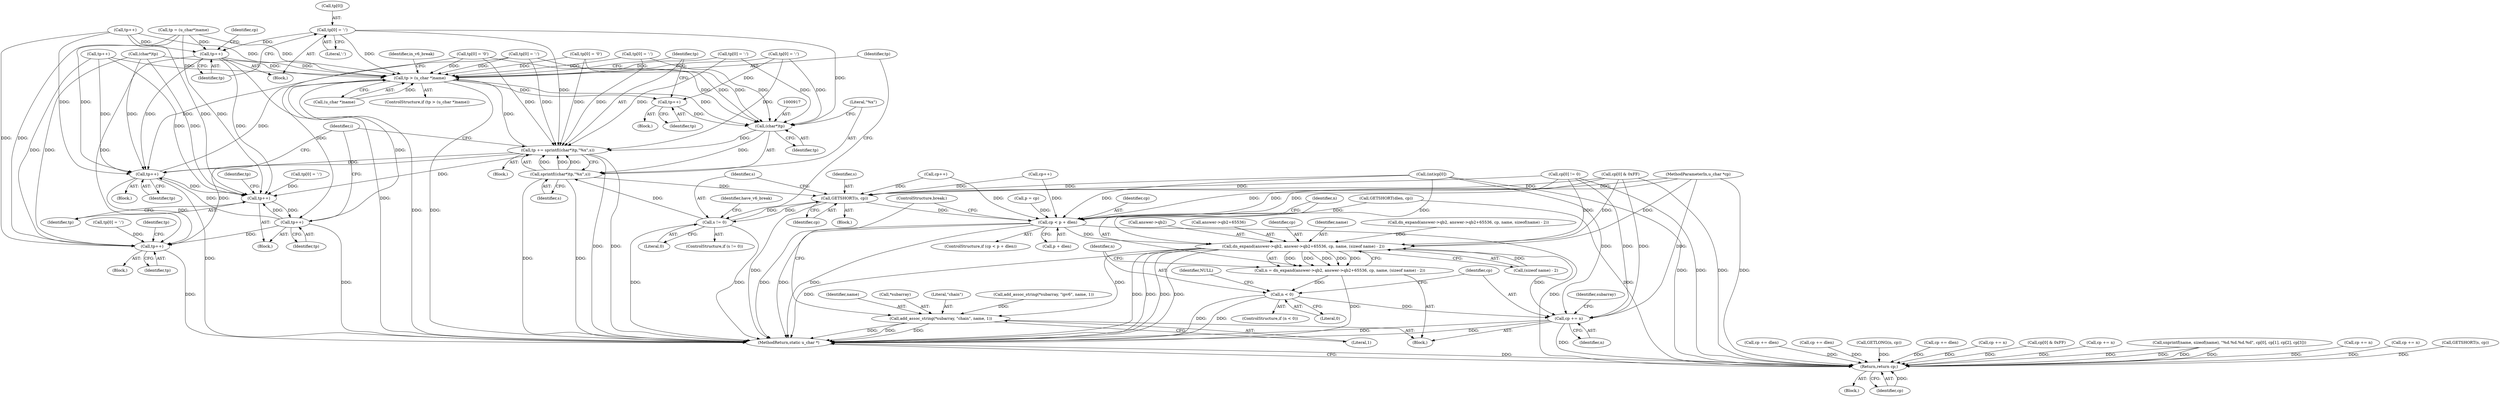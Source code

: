digraph "0_php-src_2fefae47716d501aec41c1102f3fd4531f070b05_0@array" {
"1000846" [label="(Call,tp[0] = ':')"];
"1000851" [label="(Call,tp++)"];
"1000897" [label="(Call,tp > (u_char *)name)"];
"1000911" [label="(Call,tp++)"];
"1000916" [label="(Call,(char*)tp)"];
"1000913" [label="(Call,tp += sprintf((char*)tp,\"%x\",s))"];
"1000938" [label="(Call,tp++)"];
"1000950" [label="(Call,tp++)"];
"1000957" [label="(Call,tp++)"];
"1000969" [label="(Call,tp++)"];
"1000915" [label="(Call,sprintf((char*)tp,\"%x\",s))"];
"1000888" [label="(Call,GETSHORT(s, cp))"];
"1000892" [label="(Call,s != 0)"];
"1000983" [label="(Call,cp < p + dlen)"];
"1000991" [label="(Call,dn_expand(answer->qb2, answer->qb2+65536, cp, name, (sizeof name) - 2))"];
"1000989" [label="(Call,n = dn_expand(answer->qb2, answer->qb2+65536, cp, name, (sizeof name) - 2))"];
"1001007" [label="(Call,n < 0)"];
"1001013" [label="(Call,cp += n)"];
"1001216" [label="(Return,return cp;)"];
"1001016" [label="(Call,add_assoc_string(*subarray, \"chain\", name, 1))"];
"1000984" [label="(Identifier,cp)"];
"1000889" [label="(Identifier,s)"];
"1000896" [label="(ControlStructure,if (tp > (u_char *)name))"];
"1000847" [label="(Call,tp[0])"];
"1000898" [label="(Identifier,tp)"];
"1001216" [label="(Return,return cp;)"];
"1000989" [label="(Call,n = dn_expand(answer->qb2, answer->qb2+65536, cp, name, (sizeof name) - 2))"];
"1000951" [label="(Identifier,tp)"];
"1000897" [label="(Call,tp > (u_char *)name)"];
"1000894" [label="(Literal,0)"];
"1000272" [label="(Call,cp += dlen)"];
"1000770" [label="(Call,tp = (u_char*)name)"];
"1000976" [label="(Call,add_assoc_string(*subarray, \"ipv6\", name, 1))"];
"1001020" [label="(Identifier,name)"];
"1000991" [label="(Call,dn_expand(answer->qb2, answer->qb2+65536, cp, name, (sizeof name) - 2))"];
"1000995" [label="(Call,answer->qb2+65536)"];
"1000893" [label="(Identifier,s)"];
"1000906" [label="(Call,tp[0] = ':')"];
"1000872" [label="(Call,cp++)"];
"1000938" [label="(Call,tp++)"];
"1000920" [label="(Identifier,s)"];
"1000926" [label="(Block,)"];
"1000904" [label="(Identifier,in_v6_break)"];
"1000970" [label="(Identifier,tp)"];
"1000490" [label="(Call,cp += dlen)"];
"1001002" [label="(Call,(sizeof name) - 2)"];
"1000891" [label="(ControlStructure,if (s != 0))"];
"1000911" [label="(Call,tp++)"];
"1000918" [label="(Identifier,tp)"];
"1000817" [label="(Call,tp[0] = ':')"];
"1001000" [label="(Identifier,cp)"];
"1000757" [label="(Call,(int)cp[0])"];
"1000886" [label="(Identifier,i)"];
"1000618" [label="(Call,GETLONG(n, cp))"];
"1000915" [label="(Call,sprintf((char*)tp,\"%x\",s))"];
"1000902" [label="(Block,)"];
"1000983" [label="(Call,cp < p + dlen)"];
"1001015" [label="(Identifier,n)"];
"1000825" [label="(Call,(char*)tp)"];
"1001212" [label="(Call,cp += dlen)"];
"1000791" [label="(Call,tp++)"];
"1000899" [label="(Call,(u_char *)name)"];
"1000852" [label="(Identifier,tp)"];
"1001014" [label="(Identifier,cp)"];
"1000944" [label="(Block,)"];
"1001001" [label="(Identifier,name)"];
"1000112" [label="(Block,)"];
"1000925" [label="(Identifier,have_v6_break)"];
"1001078" [label="(Call,cp += n)"];
"1001153" [label="(Call,cp[0] & 0xFF)"];
"1000888" [label="(Call,GETSHORT(s, cp))"];
"1000801" [label="(Call,cp[0] != 0)"];
"1000890" [label="(Identifier,cp)"];
"1000351" [label="(Call,cp += n)"];
"1000249" [label="(Call,snprintf(name, sizeof(name), \"%d.%d.%d.%d\", cp[0], cp[1], cp[2], cp[3]))"];
"1001016" [label="(Call,add_assoc_string(*subarray, \"chain\", name, 1))"];
"1000914" [label="(Identifier,tp)"];
"1000865" [label="(Call,tp[0] = '0')"];
"1000895" [label="(Block,)"];
"1000957" [label="(Call,tp++)"];
"1000839" [label="(Block,)"];
"1000933" [label="(Call,tp[0] = ':')"];
"1001009" [label="(Literal,0)"];
"1000887" [label="(Block,)"];
"1001017" [label="(Call,*subarray)"];
"1000405" [label="(Call,cp += n)"];
"1000846" [label="(Call,tp[0] = ':')"];
"1001217" [label="(Identifier,cp)"];
"1000851" [label="(Call,tp++)"];
"1000982" [label="(ControlStructure,if (cp < p + dlen))"];
"1001019" [label="(Literal,\"chain\")"];
"1000985" [label="(Call,p + dlen)"];
"1000964" [label="(Call,tp[0] = ':')"];
"1000912" [label="(Identifier,tp)"];
"1001012" [label="(Identifier,NULL)"];
"1000945" [label="(Call,tp[0] = ':')"];
"1001195" [label="(Call,cp += n)"];
"1000786" [label="(Call,tp[0] = ':')"];
"1000954" [label="(Identifier,tp)"];
"1000973" [label="(Identifier,tp)"];
"1001022" [label="(ControlStructure,break;)"];
"1000873" [label="(Identifier,cp)"];
"1000829" [label="(Call,cp[0] & 0xFF)"];
"1000106" [label="(MethodParameterIn,u_char *cp)"];
"1001021" [label="(Literal,1)"];
"1000963" [label="(Block,)"];
"1001007" [label="(Call,n < 0)"];
"1000892" [label="(Call,s != 0)"];
"1000952" [label="(Call,tp[0] = '0')"];
"1000763" [label="(Call,cp++)"];
"1000166" [label="(Call,GETSHORT(dlen, cp))"];
"1000850" [label="(Literal,':')"];
"1000958" [label="(Identifier,tp)"];
"1000990" [label="(Identifier,n)"];
"1000950" [label="(Call,tp++)"];
"1001013" [label="(Call,cp += n)"];
"1000916" [label="(Call,(char*)tp)"];
"1000745" [label="(Call,p = cp)"];
"1000988" [label="(Block,)"];
"1001218" [label="(MethodReturn,static u_char *)"];
"1000969" [label="(Call,tp++)"];
"1000913" [label="(Call,tp += sprintf((char*)tp,\"%x\",s))"];
"1001018" [label="(Identifier,subarray)"];
"1000135" [label="(Call,dn_expand(answer->qb2, answer->qb2+65536, cp, name, sizeof(name) - 2))"];
"1001008" [label="(Identifier,n)"];
"1000919" [label="(Literal,\"%x\")"];
"1000939" [label="(Identifier,tp)"];
"1001006" [label="(ControlStructure,if (n < 0))"];
"1000870" [label="(Call,tp++)"];
"1000643" [label="(Call,GETSHORT(s, cp))"];
"1000992" [label="(Call,answer->qb2)"];
"1000846" -> "1000839"  [label="AST: "];
"1000846" -> "1000850"  [label="CFG: "];
"1000847" -> "1000846"  [label="AST: "];
"1000850" -> "1000846"  [label="AST: "];
"1000852" -> "1000846"  [label="CFG: "];
"1000846" -> "1000851"  [label="DDG: "];
"1000846" -> "1000897"  [label="DDG: "];
"1000846" -> "1000913"  [label="DDG: "];
"1000846" -> "1000916"  [label="DDG: "];
"1000851" -> "1000839"  [label="AST: "];
"1000851" -> "1000852"  [label="CFG: "];
"1000852" -> "1000851"  [label="AST: "];
"1000873" -> "1000851"  [label="CFG: "];
"1000851" -> "1001218"  [label="DDG: "];
"1000791" -> "1000851"  [label="DDG: "];
"1000770" -> "1000851"  [label="DDG: "];
"1000851" -> "1000897"  [label="DDG: "];
"1000851" -> "1000938"  [label="DDG: "];
"1000851" -> "1000950"  [label="DDG: "];
"1000851" -> "1000969"  [label="DDG: "];
"1000897" -> "1000896"  [label="AST: "];
"1000897" -> "1000899"  [label="CFG: "];
"1000898" -> "1000897"  [label="AST: "];
"1000899" -> "1000897"  [label="AST: "];
"1000904" -> "1000897"  [label="CFG: "];
"1000914" -> "1000897"  [label="CFG: "];
"1000897" -> "1001218"  [label="DDG: "];
"1000897" -> "1001218"  [label="DDG: "];
"1000791" -> "1000897"  [label="DDG: "];
"1000865" -> "1000897"  [label="DDG: "];
"1000938" -> "1000897"  [label="DDG: "];
"1000825" -> "1000897"  [label="DDG: "];
"1000952" -> "1000897"  [label="DDG: "];
"1000933" -> "1000897"  [label="DDG: "];
"1000817" -> "1000897"  [label="DDG: "];
"1000870" -> "1000897"  [label="DDG: "];
"1000906" -> "1000897"  [label="DDG: "];
"1000957" -> "1000897"  [label="DDG: "];
"1000786" -> "1000897"  [label="DDG: "];
"1000913" -> "1000897"  [label="DDG: "];
"1000770" -> "1000897"  [label="DDG: "];
"1000899" -> "1000897"  [label="DDG: "];
"1000897" -> "1000911"  [label="DDG: "];
"1000897" -> "1000916"  [label="DDG: "];
"1000911" -> "1000902"  [label="AST: "];
"1000911" -> "1000912"  [label="CFG: "];
"1000912" -> "1000911"  [label="AST: "];
"1000914" -> "1000911"  [label="CFG: "];
"1000906" -> "1000911"  [label="DDG: "];
"1000911" -> "1000916"  [label="DDG: "];
"1000916" -> "1000915"  [label="AST: "];
"1000916" -> "1000918"  [label="CFG: "];
"1000917" -> "1000916"  [label="AST: "];
"1000918" -> "1000916"  [label="AST: "];
"1000919" -> "1000916"  [label="CFG: "];
"1000916" -> "1000913"  [label="DDG: "];
"1000916" -> "1000915"  [label="DDG: "];
"1000865" -> "1000916"  [label="DDG: "];
"1000952" -> "1000916"  [label="DDG: "];
"1000933" -> "1000916"  [label="DDG: "];
"1000817" -> "1000916"  [label="DDG: "];
"1000906" -> "1000916"  [label="DDG: "];
"1000786" -> "1000916"  [label="DDG: "];
"1000913" -> "1000895"  [label="AST: "];
"1000913" -> "1000915"  [label="CFG: "];
"1000914" -> "1000913"  [label="AST: "];
"1000915" -> "1000913"  [label="AST: "];
"1000886" -> "1000913"  [label="CFG: "];
"1000913" -> "1001218"  [label="DDG: "];
"1000913" -> "1001218"  [label="DDG: "];
"1000915" -> "1000913"  [label="DDG: "];
"1000915" -> "1000913"  [label="DDG: "];
"1000915" -> "1000913"  [label="DDG: "];
"1000865" -> "1000913"  [label="DDG: "];
"1000952" -> "1000913"  [label="DDG: "];
"1000933" -> "1000913"  [label="DDG: "];
"1000817" -> "1000913"  [label="DDG: "];
"1000906" -> "1000913"  [label="DDG: "];
"1000786" -> "1000913"  [label="DDG: "];
"1000913" -> "1000938"  [label="DDG: "];
"1000913" -> "1000950"  [label="DDG: "];
"1000913" -> "1000969"  [label="DDG: "];
"1000938" -> "1000926"  [label="AST: "];
"1000938" -> "1000939"  [label="CFG: "];
"1000939" -> "1000938"  [label="AST: "];
"1000886" -> "1000938"  [label="CFG: "];
"1000938" -> "1001218"  [label="DDG: "];
"1000791" -> "1000938"  [label="DDG: "];
"1000825" -> "1000938"  [label="DDG: "];
"1000933" -> "1000938"  [label="DDG: "];
"1000870" -> "1000938"  [label="DDG: "];
"1000957" -> "1000938"  [label="DDG: "];
"1000770" -> "1000938"  [label="DDG: "];
"1000938" -> "1000950"  [label="DDG: "];
"1000938" -> "1000969"  [label="DDG: "];
"1000950" -> "1000944"  [label="AST: "];
"1000950" -> "1000951"  [label="CFG: "];
"1000951" -> "1000950"  [label="AST: "];
"1000954" -> "1000950"  [label="CFG: "];
"1000791" -> "1000950"  [label="DDG: "];
"1000825" -> "1000950"  [label="DDG: "];
"1000870" -> "1000950"  [label="DDG: "];
"1000945" -> "1000950"  [label="DDG: "];
"1000957" -> "1000950"  [label="DDG: "];
"1000770" -> "1000950"  [label="DDG: "];
"1000950" -> "1000957"  [label="DDG: "];
"1000957" -> "1000944"  [label="AST: "];
"1000957" -> "1000958"  [label="CFG: "];
"1000958" -> "1000957"  [label="AST: "];
"1000886" -> "1000957"  [label="CFG: "];
"1000957" -> "1001218"  [label="DDG: "];
"1000952" -> "1000957"  [label="DDG: "];
"1000957" -> "1000969"  [label="DDG: "];
"1000969" -> "1000963"  [label="AST: "];
"1000969" -> "1000970"  [label="CFG: "];
"1000970" -> "1000969"  [label="AST: "];
"1000973" -> "1000969"  [label="CFG: "];
"1000969" -> "1001218"  [label="DDG: "];
"1000791" -> "1000969"  [label="DDG: "];
"1000825" -> "1000969"  [label="DDG: "];
"1000964" -> "1000969"  [label="DDG: "];
"1000870" -> "1000969"  [label="DDG: "];
"1000770" -> "1000969"  [label="DDG: "];
"1000915" -> "1000920"  [label="CFG: "];
"1000919" -> "1000915"  [label="AST: "];
"1000920" -> "1000915"  [label="AST: "];
"1000915" -> "1001218"  [label="DDG: "];
"1000915" -> "1001218"  [label="DDG: "];
"1000915" -> "1000888"  [label="DDG: "];
"1000892" -> "1000915"  [label="DDG: "];
"1000888" -> "1000887"  [label="AST: "];
"1000888" -> "1000890"  [label="CFG: "];
"1000889" -> "1000888"  [label="AST: "];
"1000890" -> "1000888"  [label="AST: "];
"1000893" -> "1000888"  [label="CFG: "];
"1000888" -> "1001218"  [label="DDG: "];
"1000892" -> "1000888"  [label="DDG: "];
"1000829" -> "1000888"  [label="DDG: "];
"1000801" -> "1000888"  [label="DDG: "];
"1000872" -> "1000888"  [label="DDG: "];
"1000757" -> "1000888"  [label="DDG: "];
"1000763" -> "1000888"  [label="DDG: "];
"1000106" -> "1000888"  [label="DDG: "];
"1000888" -> "1000892"  [label="DDG: "];
"1000888" -> "1000983"  [label="DDG: "];
"1000892" -> "1000891"  [label="AST: "];
"1000892" -> "1000894"  [label="CFG: "];
"1000893" -> "1000892"  [label="AST: "];
"1000894" -> "1000892"  [label="AST: "];
"1000898" -> "1000892"  [label="CFG: "];
"1000925" -> "1000892"  [label="CFG: "];
"1000892" -> "1001218"  [label="DDG: "];
"1000892" -> "1001218"  [label="DDG: "];
"1000983" -> "1000982"  [label="AST: "];
"1000983" -> "1000985"  [label="CFG: "];
"1000984" -> "1000983"  [label="AST: "];
"1000985" -> "1000983"  [label="AST: "];
"1000990" -> "1000983"  [label="CFG: "];
"1001022" -> "1000983"  [label="CFG: "];
"1000983" -> "1001218"  [label="DDG: "];
"1000983" -> "1001218"  [label="DDG: "];
"1000983" -> "1001218"  [label="DDG: "];
"1000829" -> "1000983"  [label="DDG: "];
"1000801" -> "1000983"  [label="DDG: "];
"1000872" -> "1000983"  [label="DDG: "];
"1000757" -> "1000983"  [label="DDG: "];
"1000763" -> "1000983"  [label="DDG: "];
"1000106" -> "1000983"  [label="DDG: "];
"1000745" -> "1000983"  [label="DDG: "];
"1000166" -> "1000983"  [label="DDG: "];
"1000983" -> "1000991"  [label="DDG: "];
"1000983" -> "1001216"  [label="DDG: "];
"1000991" -> "1000989"  [label="AST: "];
"1000991" -> "1001002"  [label="CFG: "];
"1000992" -> "1000991"  [label="AST: "];
"1000995" -> "1000991"  [label="AST: "];
"1001000" -> "1000991"  [label="AST: "];
"1001001" -> "1000991"  [label="AST: "];
"1001002" -> "1000991"  [label="AST: "];
"1000989" -> "1000991"  [label="CFG: "];
"1000991" -> "1001218"  [label="DDG: "];
"1000991" -> "1001218"  [label="DDG: "];
"1000991" -> "1001218"  [label="DDG: "];
"1000991" -> "1001218"  [label="DDG: "];
"1000991" -> "1001218"  [label="DDG: "];
"1000991" -> "1000989"  [label="DDG: "];
"1000991" -> "1000989"  [label="DDG: "];
"1000991" -> "1000989"  [label="DDG: "];
"1000991" -> "1000989"  [label="DDG: "];
"1000991" -> "1000989"  [label="DDG: "];
"1000135" -> "1000991"  [label="DDG: "];
"1000829" -> "1000991"  [label="DDG: "];
"1000801" -> "1000991"  [label="DDG: "];
"1000757" -> "1000991"  [label="DDG: "];
"1000106" -> "1000991"  [label="DDG: "];
"1001002" -> "1000991"  [label="DDG: "];
"1000991" -> "1001013"  [label="DDG: "];
"1000991" -> "1001016"  [label="DDG: "];
"1000989" -> "1000988"  [label="AST: "];
"1000990" -> "1000989"  [label="AST: "];
"1001008" -> "1000989"  [label="CFG: "];
"1000989" -> "1001218"  [label="DDG: "];
"1000989" -> "1001007"  [label="DDG: "];
"1001007" -> "1001006"  [label="AST: "];
"1001007" -> "1001009"  [label="CFG: "];
"1001008" -> "1001007"  [label="AST: "];
"1001009" -> "1001007"  [label="AST: "];
"1001012" -> "1001007"  [label="CFG: "];
"1001014" -> "1001007"  [label="CFG: "];
"1001007" -> "1001218"  [label="DDG: "];
"1001007" -> "1001218"  [label="DDG: "];
"1001007" -> "1001013"  [label="DDG: "];
"1001013" -> "1000988"  [label="AST: "];
"1001013" -> "1001015"  [label="CFG: "];
"1001014" -> "1001013"  [label="AST: "];
"1001015" -> "1001013"  [label="AST: "];
"1001018" -> "1001013"  [label="CFG: "];
"1001013" -> "1001218"  [label="DDG: "];
"1001013" -> "1001218"  [label="DDG: "];
"1000829" -> "1001013"  [label="DDG: "];
"1000801" -> "1001013"  [label="DDG: "];
"1000757" -> "1001013"  [label="DDG: "];
"1000106" -> "1001013"  [label="DDG: "];
"1001013" -> "1001216"  [label="DDG: "];
"1001216" -> "1000112"  [label="AST: "];
"1001216" -> "1001217"  [label="CFG: "];
"1001217" -> "1001216"  [label="AST: "];
"1001218" -> "1001216"  [label="CFG: "];
"1001216" -> "1001218"  [label="DDG: "];
"1001217" -> "1001216"  [label="DDG: "];
"1001153" -> "1001216"  [label="DDG: "];
"1000829" -> "1001216"  [label="DDG: "];
"1000249" -> "1001216"  [label="DDG: "];
"1000249" -> "1001216"  [label="DDG: "];
"1000249" -> "1001216"  [label="DDG: "];
"1000249" -> "1001216"  [label="DDG: "];
"1000490" -> "1001216"  [label="DDG: "];
"1001195" -> "1001216"  [label="DDG: "];
"1000757" -> "1001216"  [label="DDG: "];
"1000272" -> "1001216"  [label="DDG: "];
"1000166" -> "1001216"  [label="DDG: "];
"1000801" -> "1001216"  [label="DDG: "];
"1001212" -> "1001216"  [label="DDG: "];
"1000405" -> "1001216"  [label="DDG: "];
"1000643" -> "1001216"  [label="DDG: "];
"1001078" -> "1001216"  [label="DDG: "];
"1000351" -> "1001216"  [label="DDG: "];
"1000618" -> "1001216"  [label="DDG: "];
"1000106" -> "1001216"  [label="DDG: "];
"1001016" -> "1000988"  [label="AST: "];
"1001016" -> "1001021"  [label="CFG: "];
"1001017" -> "1001016"  [label="AST: "];
"1001019" -> "1001016"  [label="AST: "];
"1001020" -> "1001016"  [label="AST: "];
"1001021" -> "1001016"  [label="AST: "];
"1001022" -> "1001016"  [label="CFG: "];
"1001016" -> "1001218"  [label="DDG: "];
"1001016" -> "1001218"  [label="DDG: "];
"1001016" -> "1001218"  [label="DDG: "];
"1000976" -> "1001016"  [label="DDG: "];
}
